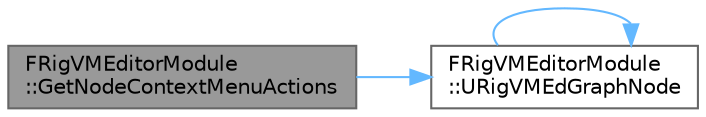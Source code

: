 digraph "FRigVMEditorModule::GetNodeContextMenuActions"
{
 // INTERACTIVE_SVG=YES
 // LATEX_PDF_SIZE
  bgcolor="transparent";
  edge [fontname=Helvetica,fontsize=10,labelfontname=Helvetica,labelfontsize=10];
  node [fontname=Helvetica,fontsize=10,shape=box,height=0.2,width=0.4];
  rankdir="LR";
  Node1 [id="Node000001",label="FRigVMEditorModule\l::GetNodeContextMenuActions",height=0.2,width=0.4,color="gray40", fillcolor="grey60", style="filled", fontcolor="black",tooltip=" "];
  Node1 -> Node2 [id="edge1_Node000001_Node000002",color="steelblue1",style="solid",tooltip=" "];
  Node2 [id="Node000002",label="FRigVMEditorModule\l::URigVMEdGraphNode",height=0.2,width=0.4,color="grey40", fillcolor="white", style="filled",URL="$d2/d10/classFRigVMEditorModule.html#a01aeebe2f62f65094ba80322882ab469",tooltip=" "];
  Node2 -> Node2 [id="edge2_Node000002_Node000002",color="steelblue1",style="solid",tooltip=" "];
}
